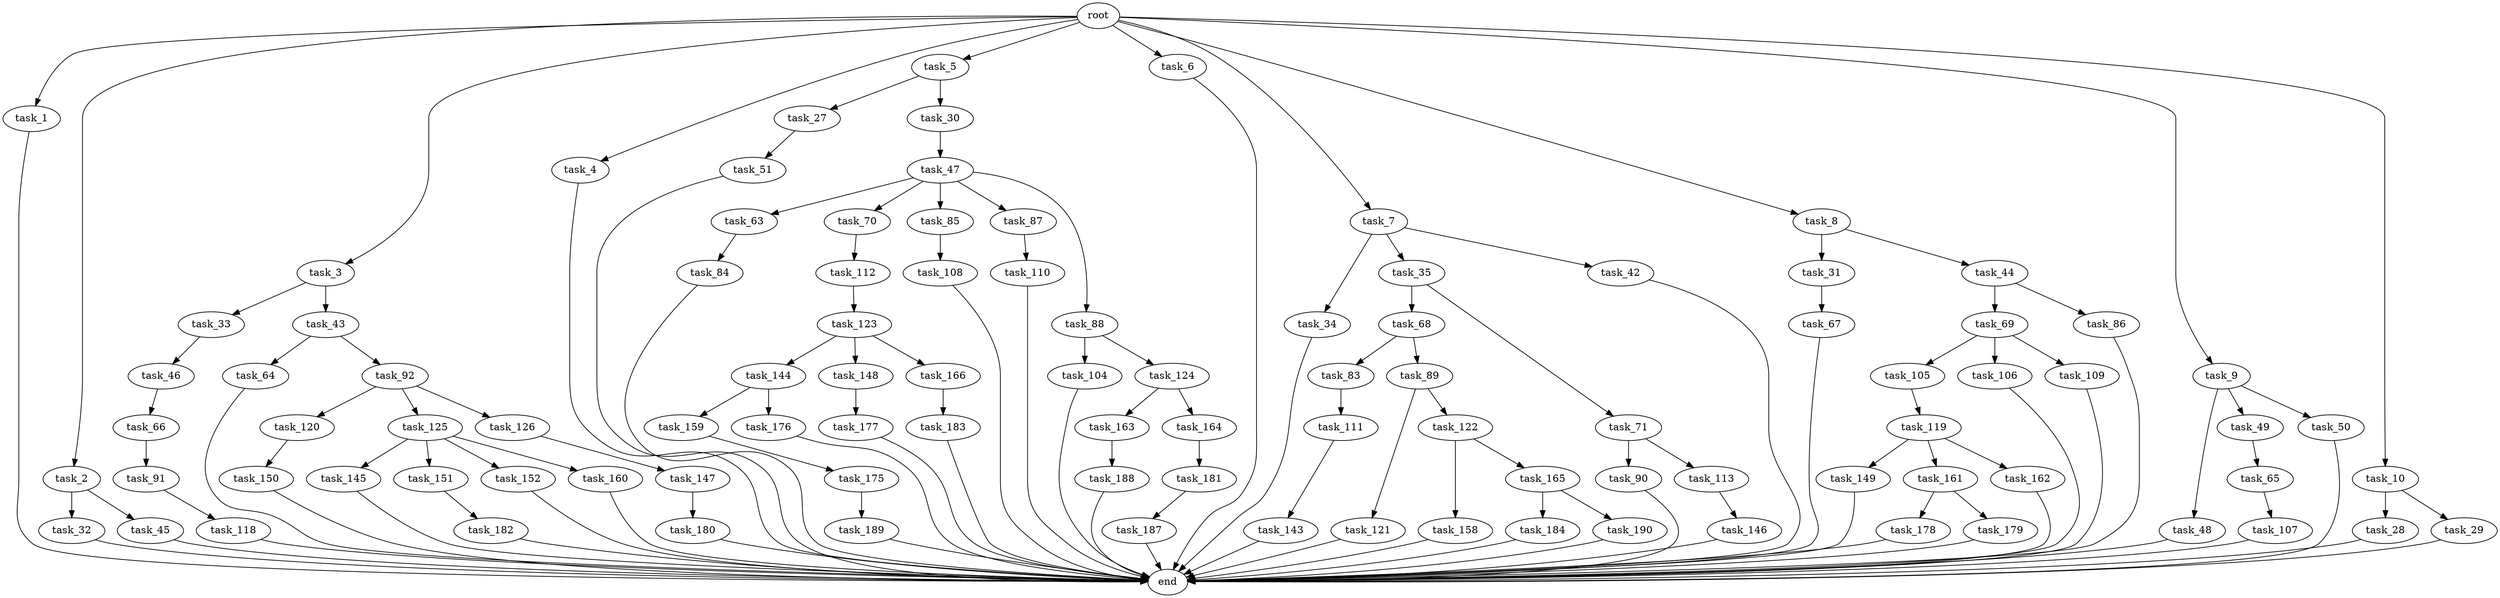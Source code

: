 digraph G {
  root [size="0.000000"];
  task_1 [size="1.024000"];
  task_2 [size="1.024000"];
  task_3 [size="1.024000"];
  task_4 [size="1.024000"];
  task_5 [size="1.024000"];
  task_6 [size="1.024000"];
  task_7 [size="1.024000"];
  task_8 [size="1.024000"];
  task_9 [size="1.024000"];
  task_10 [size="1.024000"];
  task_27 [size="214748364.800000"];
  task_28 [size="34359738.368000"];
  task_29 [size="34359738.368000"];
  task_30 [size="214748364.800000"];
  task_31 [size="549755813.888000"];
  task_32 [size="34359738.368000"];
  task_33 [size="858993459.200000"];
  task_34 [size="214748364.800000"];
  task_35 [size="214748364.800000"];
  task_42 [size="214748364.800000"];
  task_43 [size="858993459.200000"];
  task_44 [size="549755813.888000"];
  task_45 [size="34359738.368000"];
  task_46 [size="420906795.008000"];
  task_47 [size="858993459.200000"];
  task_48 [size="34359738.368000"];
  task_49 [size="34359738.368000"];
  task_50 [size="34359738.368000"];
  task_51 [size="695784701.952000"];
  task_63 [size="214748364.800000"];
  task_64 [size="309237645.312000"];
  task_65 [size="34359738.368000"];
  task_66 [size="549755813.888000"];
  task_67 [size="77309411.328000"];
  task_68 [size="549755813.888000"];
  task_69 [size="77309411.328000"];
  task_70 [size="214748364.800000"];
  task_71 [size="549755813.888000"];
  task_83 [size="858993459.200000"];
  task_84 [size="858993459.200000"];
  task_85 [size="214748364.800000"];
  task_86 [size="77309411.328000"];
  task_87 [size="214748364.800000"];
  task_88 [size="214748364.800000"];
  task_89 [size="858993459.200000"];
  task_90 [size="549755813.888000"];
  task_91 [size="137438953.472000"];
  task_92 [size="309237645.312000"];
  task_104 [size="420906795.008000"];
  task_105 [size="214748364.800000"];
  task_106 [size="214748364.800000"];
  task_107 [size="309237645.312000"];
  task_108 [size="549755813.888000"];
  task_109 [size="214748364.800000"];
  task_110 [size="858993459.200000"];
  task_111 [size="214748364.800000"];
  task_112 [size="137438953.472000"];
  task_113 [size="549755813.888000"];
  task_118 [size="309237645.312000"];
  task_119 [size="34359738.368000"];
  task_120 [size="214748364.800000"];
  task_121 [size="137438953.472000"];
  task_122 [size="137438953.472000"];
  task_123 [size="858993459.200000"];
  task_124 [size="420906795.008000"];
  task_125 [size="214748364.800000"];
  task_126 [size="214748364.800000"];
  task_143 [size="214748364.800000"];
  task_144 [size="549755813.888000"];
  task_145 [size="695784701.952000"];
  task_146 [size="695784701.952000"];
  task_147 [size="695784701.952000"];
  task_148 [size="549755813.888000"];
  task_149 [size="309237645.312000"];
  task_150 [size="214748364.800000"];
  task_151 [size="695784701.952000"];
  task_152 [size="695784701.952000"];
  task_158 [size="549755813.888000"];
  task_159 [size="77309411.328000"];
  task_160 [size="695784701.952000"];
  task_161 [size="309237645.312000"];
  task_162 [size="309237645.312000"];
  task_163 [size="214748364.800000"];
  task_164 [size="214748364.800000"];
  task_165 [size="549755813.888000"];
  task_166 [size="549755813.888000"];
  task_175 [size="214748364.800000"];
  task_176 [size="77309411.328000"];
  task_177 [size="34359738.368000"];
  task_178 [size="77309411.328000"];
  task_179 [size="77309411.328000"];
  task_180 [size="420906795.008000"];
  task_181 [size="309237645.312000"];
  task_182 [size="695784701.952000"];
  task_183 [size="34359738.368000"];
  task_184 [size="420906795.008000"];
  task_187 [size="34359738.368000"];
  task_188 [size="137438953.472000"];
  task_189 [size="309237645.312000"];
  task_190 [size="420906795.008000"];
  end [size="0.000000"];

  root -> task_1 [size="1.000000"];
  root -> task_2 [size="1.000000"];
  root -> task_3 [size="1.000000"];
  root -> task_4 [size="1.000000"];
  root -> task_5 [size="1.000000"];
  root -> task_6 [size="1.000000"];
  root -> task_7 [size="1.000000"];
  root -> task_8 [size="1.000000"];
  root -> task_9 [size="1.000000"];
  root -> task_10 [size="1.000000"];
  task_1 -> end [size="1.000000"];
  task_2 -> task_32 [size="33554432.000000"];
  task_2 -> task_45 [size="33554432.000000"];
  task_3 -> task_33 [size="838860800.000000"];
  task_3 -> task_43 [size="838860800.000000"];
  task_4 -> end [size="1.000000"];
  task_5 -> task_27 [size="209715200.000000"];
  task_5 -> task_30 [size="209715200.000000"];
  task_6 -> end [size="1.000000"];
  task_7 -> task_34 [size="209715200.000000"];
  task_7 -> task_35 [size="209715200.000000"];
  task_7 -> task_42 [size="209715200.000000"];
  task_8 -> task_31 [size="536870912.000000"];
  task_8 -> task_44 [size="536870912.000000"];
  task_9 -> task_48 [size="33554432.000000"];
  task_9 -> task_49 [size="33554432.000000"];
  task_9 -> task_50 [size="33554432.000000"];
  task_10 -> task_28 [size="33554432.000000"];
  task_10 -> task_29 [size="33554432.000000"];
  task_27 -> task_51 [size="679477248.000000"];
  task_28 -> end [size="1.000000"];
  task_29 -> end [size="1.000000"];
  task_30 -> task_47 [size="838860800.000000"];
  task_31 -> task_67 [size="75497472.000000"];
  task_32 -> end [size="1.000000"];
  task_33 -> task_46 [size="411041792.000000"];
  task_34 -> end [size="1.000000"];
  task_35 -> task_68 [size="536870912.000000"];
  task_35 -> task_71 [size="536870912.000000"];
  task_42 -> end [size="1.000000"];
  task_43 -> task_64 [size="301989888.000000"];
  task_43 -> task_92 [size="301989888.000000"];
  task_44 -> task_69 [size="75497472.000000"];
  task_44 -> task_86 [size="75497472.000000"];
  task_45 -> end [size="1.000000"];
  task_46 -> task_66 [size="536870912.000000"];
  task_47 -> task_63 [size="209715200.000000"];
  task_47 -> task_70 [size="209715200.000000"];
  task_47 -> task_85 [size="209715200.000000"];
  task_47 -> task_87 [size="209715200.000000"];
  task_47 -> task_88 [size="209715200.000000"];
  task_48 -> end [size="1.000000"];
  task_49 -> task_65 [size="33554432.000000"];
  task_50 -> end [size="1.000000"];
  task_51 -> end [size="1.000000"];
  task_63 -> task_84 [size="838860800.000000"];
  task_64 -> end [size="1.000000"];
  task_65 -> task_107 [size="301989888.000000"];
  task_66 -> task_91 [size="134217728.000000"];
  task_67 -> end [size="1.000000"];
  task_68 -> task_83 [size="838860800.000000"];
  task_68 -> task_89 [size="838860800.000000"];
  task_69 -> task_105 [size="209715200.000000"];
  task_69 -> task_106 [size="209715200.000000"];
  task_69 -> task_109 [size="209715200.000000"];
  task_70 -> task_112 [size="134217728.000000"];
  task_71 -> task_90 [size="536870912.000000"];
  task_71 -> task_113 [size="536870912.000000"];
  task_83 -> task_111 [size="209715200.000000"];
  task_84 -> end [size="1.000000"];
  task_85 -> task_108 [size="536870912.000000"];
  task_86 -> end [size="1.000000"];
  task_87 -> task_110 [size="838860800.000000"];
  task_88 -> task_104 [size="411041792.000000"];
  task_88 -> task_124 [size="411041792.000000"];
  task_89 -> task_121 [size="134217728.000000"];
  task_89 -> task_122 [size="134217728.000000"];
  task_90 -> end [size="1.000000"];
  task_91 -> task_118 [size="301989888.000000"];
  task_92 -> task_120 [size="209715200.000000"];
  task_92 -> task_125 [size="209715200.000000"];
  task_92 -> task_126 [size="209715200.000000"];
  task_104 -> end [size="1.000000"];
  task_105 -> task_119 [size="33554432.000000"];
  task_106 -> end [size="1.000000"];
  task_107 -> end [size="1.000000"];
  task_108 -> end [size="1.000000"];
  task_109 -> end [size="1.000000"];
  task_110 -> end [size="1.000000"];
  task_111 -> task_143 [size="209715200.000000"];
  task_112 -> task_123 [size="838860800.000000"];
  task_113 -> task_146 [size="679477248.000000"];
  task_118 -> end [size="1.000000"];
  task_119 -> task_149 [size="301989888.000000"];
  task_119 -> task_161 [size="301989888.000000"];
  task_119 -> task_162 [size="301989888.000000"];
  task_120 -> task_150 [size="209715200.000000"];
  task_121 -> end [size="1.000000"];
  task_122 -> task_158 [size="536870912.000000"];
  task_122 -> task_165 [size="536870912.000000"];
  task_123 -> task_144 [size="536870912.000000"];
  task_123 -> task_148 [size="536870912.000000"];
  task_123 -> task_166 [size="536870912.000000"];
  task_124 -> task_163 [size="209715200.000000"];
  task_124 -> task_164 [size="209715200.000000"];
  task_125 -> task_145 [size="679477248.000000"];
  task_125 -> task_151 [size="679477248.000000"];
  task_125 -> task_152 [size="679477248.000000"];
  task_125 -> task_160 [size="679477248.000000"];
  task_126 -> task_147 [size="679477248.000000"];
  task_143 -> end [size="1.000000"];
  task_144 -> task_159 [size="75497472.000000"];
  task_144 -> task_176 [size="75497472.000000"];
  task_145 -> end [size="1.000000"];
  task_146 -> end [size="1.000000"];
  task_147 -> task_180 [size="411041792.000000"];
  task_148 -> task_177 [size="33554432.000000"];
  task_149 -> end [size="1.000000"];
  task_150 -> end [size="1.000000"];
  task_151 -> task_182 [size="679477248.000000"];
  task_152 -> end [size="1.000000"];
  task_158 -> end [size="1.000000"];
  task_159 -> task_175 [size="209715200.000000"];
  task_160 -> end [size="1.000000"];
  task_161 -> task_178 [size="75497472.000000"];
  task_161 -> task_179 [size="75497472.000000"];
  task_162 -> end [size="1.000000"];
  task_163 -> task_188 [size="134217728.000000"];
  task_164 -> task_181 [size="301989888.000000"];
  task_165 -> task_184 [size="411041792.000000"];
  task_165 -> task_190 [size="411041792.000000"];
  task_166 -> task_183 [size="33554432.000000"];
  task_175 -> task_189 [size="301989888.000000"];
  task_176 -> end [size="1.000000"];
  task_177 -> end [size="1.000000"];
  task_178 -> end [size="1.000000"];
  task_179 -> end [size="1.000000"];
  task_180 -> end [size="1.000000"];
  task_181 -> task_187 [size="33554432.000000"];
  task_182 -> end [size="1.000000"];
  task_183 -> end [size="1.000000"];
  task_184 -> end [size="1.000000"];
  task_187 -> end [size="1.000000"];
  task_188 -> end [size="1.000000"];
  task_189 -> end [size="1.000000"];
  task_190 -> end [size="1.000000"];
}
